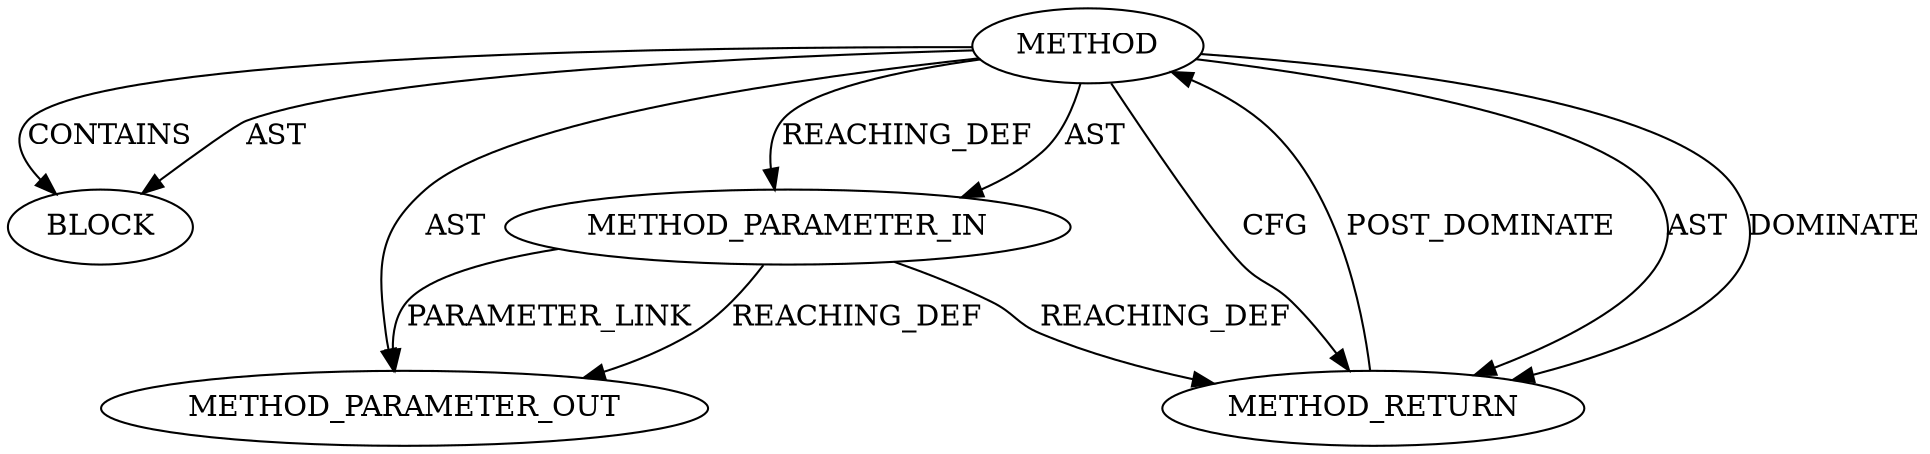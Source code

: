 digraph {
  20560 [label=BLOCK ORDER=1 ARGUMENT_INDEX=1 CODE="<empty>" TYPE_FULL_NAME="ANY"]
  20559 [label=METHOD_PARAMETER_IN ORDER=1 CODE="p1" IS_VARIADIC=false TYPE_FULL_NAME="ANY" EVALUATION_STRATEGY="BY_VALUE" INDEX=1 NAME="p1"]
  20558 [label=METHOD AST_PARENT_TYPE="NAMESPACE_BLOCK" AST_PARENT_FULL_NAME="<global>" ORDER=0 CODE="<empty>" FULL_NAME="kfree_skb_list" IS_EXTERNAL=true FILENAME="<empty>" SIGNATURE="" NAME="kfree_skb_list"]
  22229 [label=METHOD_PARAMETER_OUT ORDER=1 CODE="p1" IS_VARIADIC=false TYPE_FULL_NAME="ANY" EVALUATION_STRATEGY="BY_VALUE" INDEX=1 NAME="p1"]
  20561 [label=METHOD_RETURN ORDER=2 CODE="RET" TYPE_FULL_NAME="ANY" EVALUATION_STRATEGY="BY_VALUE"]
  20558 -> 20561 [label=AST ]
  20558 -> 20561 [label=DOMINATE ]
  20558 -> 22229 [label=AST ]
  20559 -> 22229 [label=PARAMETER_LINK ]
  20561 -> 20558 [label=POST_DOMINATE ]
  20559 -> 20561 [label=REACHING_DEF VARIABLE="p1"]
  20558 -> 20560 [label=AST ]
  20558 -> 20559 [label=AST ]
  20559 -> 22229 [label=REACHING_DEF VARIABLE="p1"]
  20558 -> 20561 [label=CFG ]
  20558 -> 20559 [label=REACHING_DEF VARIABLE=""]
  20558 -> 20560 [label=CONTAINS ]
}

